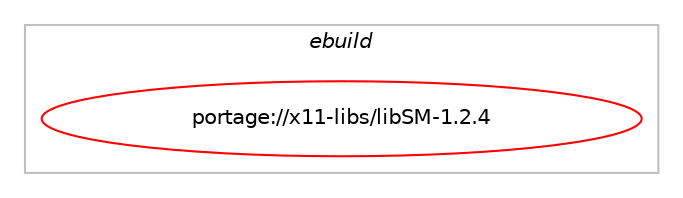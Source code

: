 digraph prolog {

# *************
# Graph options
# *************

newrank=true;
concentrate=true;
compound=true;
graph [rankdir=LR,fontname=Helvetica,fontsize=10,ranksep=1.5];#, ranksep=2.5, nodesep=0.2];
edge  [arrowhead=vee];
node  [fontname=Helvetica,fontsize=10];

# **********
# The ebuild
# **********

subgraph cluster_leftcol {
color=gray;
label=<<i>ebuild</i>>;
id [label="portage://x11-libs/libSM-1.2.4", color=red, width=4, href="../x11-libs/libSM-1.2.4.svg"];
}

# ****************
# The dependencies
# ****************

subgraph cluster_midcol {
color=gray;
label=<<i>dependencies</i>>;
subgraph cluster_compile {
fillcolor="#eeeeee";
style=filled;
label=<<i>compile</i>>;
# *** BEGIN UNKNOWN DEPENDENCY TYPE (TODO) ***
# id -> equal(use_conditional_group(positive,uuid,portage://x11-libs/libSM-1.2.4,[use_conditional_group(positive,elibc_Darwin,portage://x11-libs/libSM-1.2.4,[package_dependency(portage://x11-libs/libSM-1.2.4,install,no,sys-libs,native-uuid,none,[,,],[],[])]),use_conditional_group(negative,elibc_SunOS,portage://x11-libs/libSM-1.2.4,[use_conditional_group(negative,elibc_Darwin,portage://x11-libs/libSM-1.2.4,[package_dependency(portage://x11-libs/libSM-1.2.4,install,no,sys-apps,util-linux,greaterequal,[2.24.1,,-r3,2.24.1-r3],[],[use(optenable(abi_x86_32),negative),use(optenable(abi_x86_64),negative),use(optenable(abi_x86_x32),negative),use(optenable(abi_mips_n32),negative),use(optenable(abi_mips_n64),negative),use(optenable(abi_mips_o32),negative),use(optenable(abi_s390_32),negative),use(optenable(abi_s390_64),negative)])])])]))
# *** END UNKNOWN DEPENDENCY TYPE (TODO) ***

# *** BEGIN UNKNOWN DEPENDENCY TYPE (TODO) ***
# id -> equal(package_dependency(portage://x11-libs/libSM-1.2.4,install,no,x11-base,xorg-proto,none,[,,],[],[]))
# *** END UNKNOWN DEPENDENCY TYPE (TODO) ***

# *** BEGIN UNKNOWN DEPENDENCY TYPE (TODO) ***
# id -> equal(package_dependency(portage://x11-libs/libSM-1.2.4,install,no,x11-libs,libICE,greaterequal,[1.1.0,,,1.1.0],[],[use(optenable(abi_x86_32),negative),use(optenable(abi_x86_64),negative),use(optenable(abi_x86_x32),negative),use(optenable(abi_mips_n32),negative),use(optenable(abi_mips_n64),negative),use(optenable(abi_mips_o32),negative),use(optenable(abi_s390_32),negative),use(optenable(abi_s390_64),negative)]))
# *** END UNKNOWN DEPENDENCY TYPE (TODO) ***

# *** BEGIN UNKNOWN DEPENDENCY TYPE (TODO) ***
# id -> equal(package_dependency(portage://x11-libs/libSM-1.2.4,install,no,x11-libs,xtrans,none,[,,],[],[]))
# *** END UNKNOWN DEPENDENCY TYPE (TODO) ***

}
subgraph cluster_compileandrun {
fillcolor="#eeeeee";
style=filled;
label=<<i>compile and run</i>>;
}
subgraph cluster_run {
fillcolor="#eeeeee";
style=filled;
label=<<i>run</i>>;
# *** BEGIN UNKNOWN DEPENDENCY TYPE (TODO) ***
# id -> equal(use_conditional_group(positive,uuid,portage://x11-libs/libSM-1.2.4,[use_conditional_group(positive,elibc_Darwin,portage://x11-libs/libSM-1.2.4,[package_dependency(portage://x11-libs/libSM-1.2.4,run,no,sys-libs,native-uuid,none,[,,],[],[])]),use_conditional_group(negative,elibc_SunOS,portage://x11-libs/libSM-1.2.4,[use_conditional_group(negative,elibc_Darwin,portage://x11-libs/libSM-1.2.4,[package_dependency(portage://x11-libs/libSM-1.2.4,run,no,sys-apps,util-linux,greaterequal,[2.24.1,,-r3,2.24.1-r3],[],[use(optenable(abi_x86_32),negative),use(optenable(abi_x86_64),negative),use(optenable(abi_x86_x32),negative),use(optenable(abi_mips_n32),negative),use(optenable(abi_mips_n64),negative),use(optenable(abi_mips_o32),negative),use(optenable(abi_s390_32),negative),use(optenable(abi_s390_64),negative)])])])]))
# *** END UNKNOWN DEPENDENCY TYPE (TODO) ***

# *** BEGIN UNKNOWN DEPENDENCY TYPE (TODO) ***
# id -> equal(package_dependency(portage://x11-libs/libSM-1.2.4,run,no,x11-libs,libICE,greaterequal,[1.1.0,,,1.1.0],[],[use(optenable(abi_x86_32),negative),use(optenable(abi_x86_64),negative),use(optenable(abi_x86_x32),negative),use(optenable(abi_mips_n32),negative),use(optenable(abi_mips_n64),negative),use(optenable(abi_mips_o32),negative),use(optenable(abi_s390_32),negative),use(optenable(abi_s390_64),negative)]))
# *** END UNKNOWN DEPENDENCY TYPE (TODO) ***

}
}

# **************
# The candidates
# **************

subgraph cluster_choices {
rank=same;
color=gray;
label=<<i>candidates</i>>;

}

}

